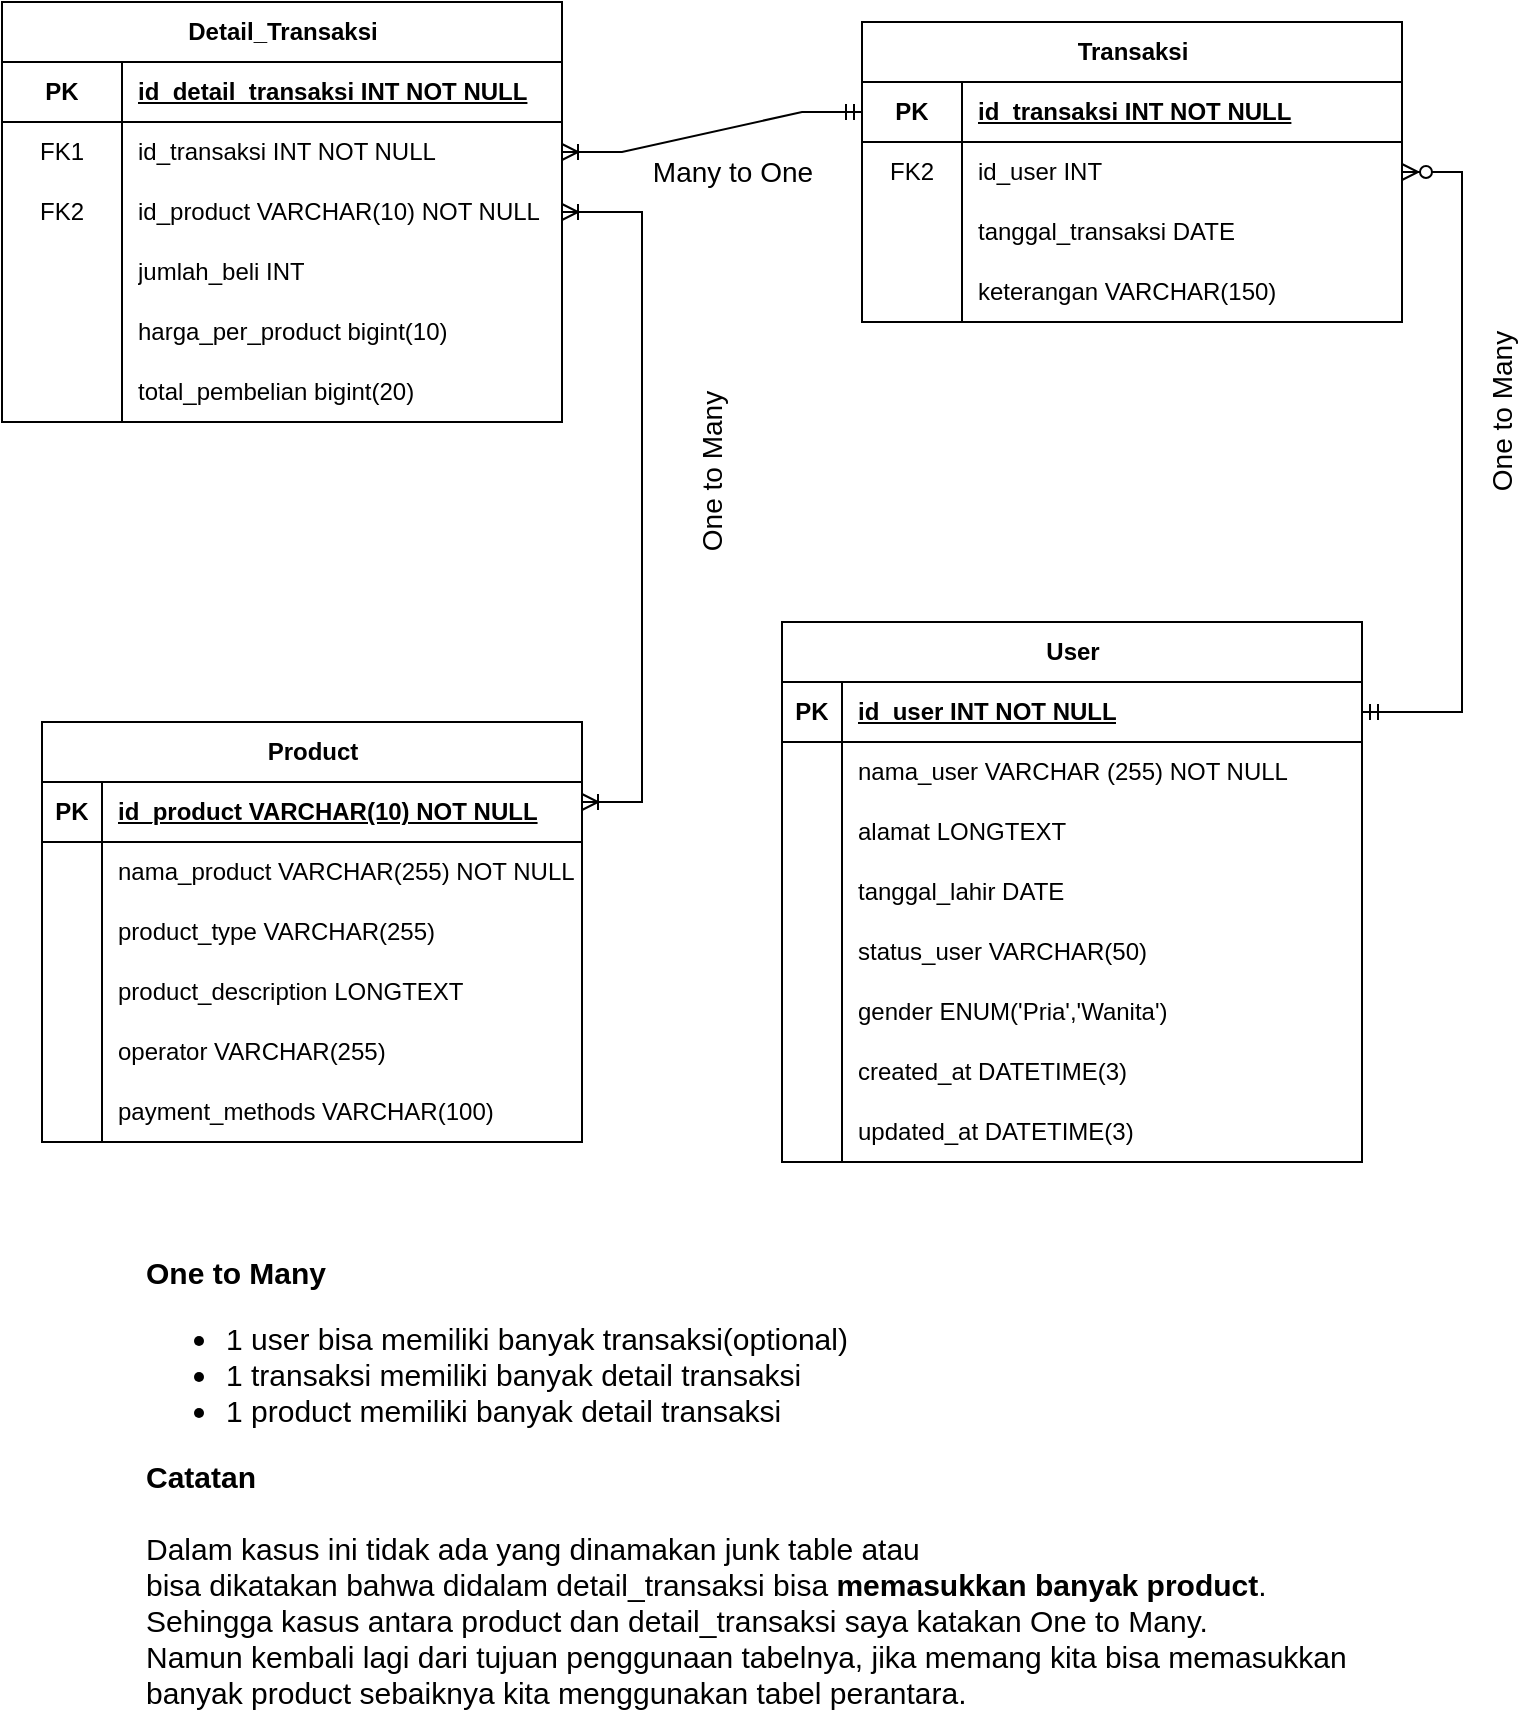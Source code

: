 <mxfile version="21.7.2" type="device">
  <diagram id="R2lEEEUBdFMjLlhIrx00" name="Page-1">
    <mxGraphModel dx="1434" dy="828" grid="1" gridSize="10" guides="1" tooltips="1" connect="1" arrows="1" fold="1" page="1" pageScale="1" pageWidth="850" pageHeight="1100" math="0" shadow="0" extFonts="Permanent Marker^https://fonts.googleapis.com/css?family=Permanent+Marker">
      <root>
        <mxCell id="0" />
        <mxCell id="1" parent="0" />
        <mxCell id="DZ_Etsqo2_gzv5wT6md9-34" value="Detail_Transaksi" style="shape=table;startSize=30;container=1;collapsible=1;childLayout=tableLayout;fixedRows=1;rowLines=0;fontStyle=1;align=center;resizeLast=1;html=1;" parent="1" vertex="1">
          <mxGeometry x="60" y="150" width="280" height="210" as="geometry" />
        </mxCell>
        <mxCell id="DZ_Etsqo2_gzv5wT6md9-35" value="" style="shape=tableRow;horizontal=0;startSize=0;swimlaneHead=0;swimlaneBody=0;fillColor=none;collapsible=0;dropTarget=0;points=[[0,0.5],[1,0.5]];portConstraint=eastwest;top=0;left=0;right=0;bottom=1;" parent="DZ_Etsqo2_gzv5wT6md9-34" vertex="1">
          <mxGeometry y="30" width="280" height="30" as="geometry" />
        </mxCell>
        <mxCell id="DZ_Etsqo2_gzv5wT6md9-36" value="PK" style="shape=partialRectangle;connectable=0;fillColor=none;top=0;left=0;bottom=0;right=0;fontStyle=1;overflow=hidden;whiteSpace=wrap;html=1;" parent="DZ_Etsqo2_gzv5wT6md9-35" vertex="1">
          <mxGeometry width="60" height="30" as="geometry">
            <mxRectangle width="60" height="30" as="alternateBounds" />
          </mxGeometry>
        </mxCell>
        <mxCell id="DZ_Etsqo2_gzv5wT6md9-37" value="id_detail_transaksi INT NOT NULL" style="shape=partialRectangle;connectable=0;fillColor=none;top=0;left=0;bottom=0;right=0;align=left;spacingLeft=6;fontStyle=5;overflow=hidden;whiteSpace=wrap;html=1;" parent="DZ_Etsqo2_gzv5wT6md9-35" vertex="1">
          <mxGeometry x="60" width="220" height="30" as="geometry">
            <mxRectangle width="220" height="30" as="alternateBounds" />
          </mxGeometry>
        </mxCell>
        <mxCell id="hs4XnoJbw1uBeZagdPsW-24" style="shape=tableRow;horizontal=0;startSize=0;swimlaneHead=0;swimlaneBody=0;fillColor=none;collapsible=0;dropTarget=0;points=[[0,0.5],[1,0.5]];portConstraint=eastwest;top=0;left=0;right=0;bottom=0;" parent="DZ_Etsqo2_gzv5wT6md9-34" vertex="1">
          <mxGeometry y="60" width="280" height="30" as="geometry" />
        </mxCell>
        <mxCell id="hs4XnoJbw1uBeZagdPsW-25" value="FK1" style="shape=partialRectangle;connectable=0;fillColor=none;top=0;left=0;bottom=0;right=0;editable=1;overflow=hidden;whiteSpace=wrap;html=1;" parent="hs4XnoJbw1uBeZagdPsW-24" vertex="1">
          <mxGeometry width="60" height="30" as="geometry">
            <mxRectangle width="60" height="30" as="alternateBounds" />
          </mxGeometry>
        </mxCell>
        <mxCell id="hs4XnoJbw1uBeZagdPsW-26" value="id_transaksi INT NOT NULL" style="shape=partialRectangle;connectable=0;fillColor=none;top=0;left=0;bottom=0;right=0;align=left;spacingLeft=6;overflow=hidden;whiteSpace=wrap;html=1;" parent="hs4XnoJbw1uBeZagdPsW-24" vertex="1">
          <mxGeometry x="60" width="220" height="30" as="geometry">
            <mxRectangle width="220" height="30" as="alternateBounds" />
          </mxGeometry>
        </mxCell>
        <mxCell id="DZ_Etsqo2_gzv5wT6md9-38" value="" style="shape=tableRow;horizontal=0;startSize=0;swimlaneHead=0;swimlaneBody=0;fillColor=none;collapsible=0;dropTarget=0;points=[[0,0.5],[1,0.5]];portConstraint=eastwest;top=0;left=0;right=0;bottom=0;" parent="DZ_Etsqo2_gzv5wT6md9-34" vertex="1">
          <mxGeometry y="90" width="280" height="30" as="geometry" />
        </mxCell>
        <mxCell id="DZ_Etsqo2_gzv5wT6md9-39" value="FK2" style="shape=partialRectangle;connectable=0;fillColor=none;top=0;left=0;bottom=0;right=0;editable=1;overflow=hidden;whiteSpace=wrap;html=1;" parent="DZ_Etsqo2_gzv5wT6md9-38" vertex="1">
          <mxGeometry width="60" height="30" as="geometry">
            <mxRectangle width="60" height="30" as="alternateBounds" />
          </mxGeometry>
        </mxCell>
        <mxCell id="DZ_Etsqo2_gzv5wT6md9-40" value="id_product VARCHAR(10) NOT NULL" style="shape=partialRectangle;connectable=0;fillColor=none;top=0;left=0;bottom=0;right=0;align=left;spacingLeft=6;overflow=hidden;whiteSpace=wrap;html=1;" parent="DZ_Etsqo2_gzv5wT6md9-38" vertex="1">
          <mxGeometry x="60" width="220" height="30" as="geometry">
            <mxRectangle width="220" height="30" as="alternateBounds" />
          </mxGeometry>
        </mxCell>
        <mxCell id="DZ_Etsqo2_gzv5wT6md9-44" value="" style="shape=tableRow;horizontal=0;startSize=0;swimlaneHead=0;swimlaneBody=0;fillColor=none;collapsible=0;dropTarget=0;points=[[0,0.5],[1,0.5]];portConstraint=eastwest;top=0;left=0;right=0;bottom=0;" parent="DZ_Etsqo2_gzv5wT6md9-34" vertex="1">
          <mxGeometry y="120" width="280" height="30" as="geometry" />
        </mxCell>
        <mxCell id="DZ_Etsqo2_gzv5wT6md9-45" value="" style="shape=partialRectangle;connectable=0;fillColor=none;top=0;left=0;bottom=0;right=0;editable=1;overflow=hidden;whiteSpace=wrap;html=1;" parent="DZ_Etsqo2_gzv5wT6md9-44" vertex="1">
          <mxGeometry width="60" height="30" as="geometry">
            <mxRectangle width="60" height="30" as="alternateBounds" />
          </mxGeometry>
        </mxCell>
        <mxCell id="DZ_Etsqo2_gzv5wT6md9-46" value="jumlah_beli INT" style="shape=partialRectangle;connectable=0;fillColor=none;top=0;left=0;bottom=0;right=0;align=left;spacingLeft=6;overflow=hidden;whiteSpace=wrap;html=1;" parent="DZ_Etsqo2_gzv5wT6md9-44" vertex="1">
          <mxGeometry x="60" width="220" height="30" as="geometry">
            <mxRectangle width="220" height="30" as="alternateBounds" />
          </mxGeometry>
        </mxCell>
        <mxCell id="DZ_Etsqo2_gzv5wT6md9-47" value="" style="shape=tableRow;horizontal=0;startSize=0;swimlaneHead=0;swimlaneBody=0;fillColor=none;collapsible=0;dropTarget=0;points=[[0,0.5],[1,0.5]];portConstraint=eastwest;top=0;left=0;right=0;bottom=0;" parent="DZ_Etsqo2_gzv5wT6md9-34" vertex="1">
          <mxGeometry y="150" width="280" height="30" as="geometry" />
        </mxCell>
        <mxCell id="DZ_Etsqo2_gzv5wT6md9-48" value="" style="shape=partialRectangle;connectable=0;fillColor=none;top=0;left=0;bottom=0;right=0;editable=1;overflow=hidden;whiteSpace=wrap;html=1;" parent="DZ_Etsqo2_gzv5wT6md9-47" vertex="1">
          <mxGeometry width="60" height="30" as="geometry">
            <mxRectangle width="60" height="30" as="alternateBounds" />
          </mxGeometry>
        </mxCell>
        <mxCell id="DZ_Etsqo2_gzv5wT6md9-49" value="harga_per_product bigint(10)" style="shape=partialRectangle;connectable=0;fillColor=none;top=0;left=0;bottom=0;right=0;align=left;spacingLeft=6;overflow=hidden;whiteSpace=wrap;html=1;" parent="DZ_Etsqo2_gzv5wT6md9-47" vertex="1">
          <mxGeometry x="60" width="220" height="30" as="geometry">
            <mxRectangle width="220" height="30" as="alternateBounds" />
          </mxGeometry>
        </mxCell>
        <mxCell id="hs4XnoJbw1uBeZagdPsW-5" style="shape=tableRow;horizontal=0;startSize=0;swimlaneHead=0;swimlaneBody=0;fillColor=none;collapsible=0;dropTarget=0;points=[[0,0.5],[1,0.5]];portConstraint=eastwest;top=0;left=0;right=0;bottom=0;" parent="DZ_Etsqo2_gzv5wT6md9-34" vertex="1">
          <mxGeometry y="180" width="280" height="30" as="geometry" />
        </mxCell>
        <mxCell id="hs4XnoJbw1uBeZagdPsW-6" style="shape=partialRectangle;connectable=0;fillColor=none;top=0;left=0;bottom=0;right=0;editable=1;overflow=hidden;whiteSpace=wrap;html=1;" parent="hs4XnoJbw1uBeZagdPsW-5" vertex="1">
          <mxGeometry width="60" height="30" as="geometry">
            <mxRectangle width="60" height="30" as="alternateBounds" />
          </mxGeometry>
        </mxCell>
        <mxCell id="hs4XnoJbw1uBeZagdPsW-7" value="total_pembelian bigint(20)" style="shape=partialRectangle;connectable=0;fillColor=none;top=0;left=0;bottom=0;right=0;align=left;spacingLeft=6;overflow=hidden;whiteSpace=wrap;html=1;" parent="hs4XnoJbw1uBeZagdPsW-5" vertex="1">
          <mxGeometry x="60" width="220" height="30" as="geometry">
            <mxRectangle width="220" height="30" as="alternateBounds" />
          </mxGeometry>
        </mxCell>
        <mxCell id="DZ_Etsqo2_gzv5wT6md9-75" value="Transaksi" style="shape=table;startSize=30;container=1;collapsible=1;childLayout=tableLayout;fixedRows=1;rowLines=0;fontStyle=1;align=center;resizeLast=1;html=1;" parent="1" vertex="1">
          <mxGeometry x="490" y="160" width="270" height="150" as="geometry" />
        </mxCell>
        <mxCell id="DZ_Etsqo2_gzv5wT6md9-76" value="" style="shape=tableRow;horizontal=0;startSize=0;swimlaneHead=0;swimlaneBody=0;fillColor=none;collapsible=0;dropTarget=0;points=[[0,0.5],[1,0.5]];portConstraint=eastwest;top=0;left=0;right=0;bottom=1;" parent="DZ_Etsqo2_gzv5wT6md9-75" vertex="1">
          <mxGeometry y="30" width="270" height="30" as="geometry" />
        </mxCell>
        <mxCell id="DZ_Etsqo2_gzv5wT6md9-77" value="PK" style="shape=partialRectangle;connectable=0;fillColor=none;top=0;left=0;bottom=0;right=0;fontStyle=1;overflow=hidden;whiteSpace=wrap;html=1;" parent="DZ_Etsqo2_gzv5wT6md9-76" vertex="1">
          <mxGeometry width="50" height="30" as="geometry">
            <mxRectangle width="50" height="30" as="alternateBounds" />
          </mxGeometry>
        </mxCell>
        <mxCell id="DZ_Etsqo2_gzv5wT6md9-78" value="id_transaksi INT NOT NULL" style="shape=partialRectangle;connectable=0;fillColor=none;top=0;left=0;bottom=0;right=0;align=left;spacingLeft=6;fontStyle=5;overflow=hidden;whiteSpace=wrap;html=1;" parent="DZ_Etsqo2_gzv5wT6md9-76" vertex="1">
          <mxGeometry x="50" width="220" height="30" as="geometry">
            <mxRectangle width="220" height="30" as="alternateBounds" />
          </mxGeometry>
        </mxCell>
        <mxCell id="DZ_Etsqo2_gzv5wT6md9-79" value="" style="shape=tableRow;horizontal=0;startSize=0;swimlaneHead=0;swimlaneBody=0;fillColor=none;collapsible=0;dropTarget=0;points=[[0,0.5],[1,0.5]];portConstraint=eastwest;top=0;left=0;right=0;bottom=0;" parent="DZ_Etsqo2_gzv5wT6md9-75" vertex="1">
          <mxGeometry y="60" width="270" height="30" as="geometry" />
        </mxCell>
        <mxCell id="DZ_Etsqo2_gzv5wT6md9-80" value="FK2" style="shape=partialRectangle;connectable=0;fillColor=none;top=0;left=0;bottom=0;right=0;editable=1;overflow=hidden;whiteSpace=wrap;html=1;" parent="DZ_Etsqo2_gzv5wT6md9-79" vertex="1">
          <mxGeometry width="50" height="30" as="geometry">
            <mxRectangle width="50" height="30" as="alternateBounds" />
          </mxGeometry>
        </mxCell>
        <mxCell id="DZ_Etsqo2_gzv5wT6md9-81" value="id_user INT" style="shape=partialRectangle;connectable=0;fillColor=none;top=0;left=0;bottom=0;right=0;align=left;spacingLeft=6;overflow=hidden;whiteSpace=wrap;html=1;" parent="DZ_Etsqo2_gzv5wT6md9-79" vertex="1">
          <mxGeometry x="50" width="220" height="30" as="geometry">
            <mxRectangle width="220" height="30" as="alternateBounds" />
          </mxGeometry>
        </mxCell>
        <mxCell id="DZ_Etsqo2_gzv5wT6md9-82" value="" style="shape=tableRow;horizontal=0;startSize=0;swimlaneHead=0;swimlaneBody=0;fillColor=none;collapsible=0;dropTarget=0;points=[[0,0.5],[1,0.5]];portConstraint=eastwest;top=0;left=0;right=0;bottom=0;" parent="DZ_Etsqo2_gzv5wT6md9-75" vertex="1">
          <mxGeometry y="90" width="270" height="30" as="geometry" />
        </mxCell>
        <mxCell id="DZ_Etsqo2_gzv5wT6md9-83" value="" style="shape=partialRectangle;connectable=0;fillColor=none;top=0;left=0;bottom=0;right=0;editable=1;overflow=hidden;whiteSpace=wrap;html=1;" parent="DZ_Etsqo2_gzv5wT6md9-82" vertex="1">
          <mxGeometry width="50" height="30" as="geometry">
            <mxRectangle width="50" height="30" as="alternateBounds" />
          </mxGeometry>
        </mxCell>
        <mxCell id="DZ_Etsqo2_gzv5wT6md9-84" value="tanggal_transaksi DATE" style="shape=partialRectangle;connectable=0;fillColor=none;top=0;left=0;bottom=0;right=0;align=left;spacingLeft=6;overflow=hidden;whiteSpace=wrap;html=1;" parent="DZ_Etsqo2_gzv5wT6md9-82" vertex="1">
          <mxGeometry x="50" width="220" height="30" as="geometry">
            <mxRectangle width="220" height="30" as="alternateBounds" />
          </mxGeometry>
        </mxCell>
        <mxCell id="hs4XnoJbw1uBeZagdPsW-31" style="shape=tableRow;horizontal=0;startSize=0;swimlaneHead=0;swimlaneBody=0;fillColor=none;collapsible=0;dropTarget=0;points=[[0,0.5],[1,0.5]];portConstraint=eastwest;top=0;left=0;right=0;bottom=0;" parent="DZ_Etsqo2_gzv5wT6md9-75" vertex="1">
          <mxGeometry y="120" width="270" height="30" as="geometry" />
        </mxCell>
        <mxCell id="hs4XnoJbw1uBeZagdPsW-32" style="shape=partialRectangle;connectable=0;fillColor=none;top=0;left=0;bottom=0;right=0;editable=1;overflow=hidden;whiteSpace=wrap;html=1;" parent="hs4XnoJbw1uBeZagdPsW-31" vertex="1">
          <mxGeometry width="50" height="30" as="geometry">
            <mxRectangle width="50" height="30" as="alternateBounds" />
          </mxGeometry>
        </mxCell>
        <mxCell id="hs4XnoJbw1uBeZagdPsW-33" value="keterangan VARCHAR(150)" style="shape=partialRectangle;connectable=0;fillColor=none;top=0;left=0;bottom=0;right=0;align=left;spacingLeft=6;overflow=hidden;whiteSpace=wrap;html=1;" parent="hs4XnoJbw1uBeZagdPsW-31" vertex="1">
          <mxGeometry x="50" width="220" height="30" as="geometry">
            <mxRectangle width="220" height="30" as="alternateBounds" />
          </mxGeometry>
        </mxCell>
        <mxCell id="DZ_Etsqo2_gzv5wT6md9-88" value="Product" style="shape=table;startSize=30;container=1;collapsible=1;childLayout=tableLayout;fixedRows=1;rowLines=0;fontStyle=1;align=center;resizeLast=1;html=1;" parent="1" vertex="1">
          <mxGeometry x="80" y="510" width="270" height="210" as="geometry" />
        </mxCell>
        <mxCell id="DZ_Etsqo2_gzv5wT6md9-89" value="" style="shape=tableRow;horizontal=0;startSize=0;swimlaneHead=0;swimlaneBody=0;fillColor=none;collapsible=0;dropTarget=0;points=[[0,0.5],[1,0.5]];portConstraint=eastwest;top=0;left=0;right=0;bottom=1;" parent="DZ_Etsqo2_gzv5wT6md9-88" vertex="1">
          <mxGeometry y="30" width="270" height="30" as="geometry" />
        </mxCell>
        <mxCell id="DZ_Etsqo2_gzv5wT6md9-90" value="PK" style="shape=partialRectangle;connectable=0;fillColor=none;top=0;left=0;bottom=0;right=0;fontStyle=1;overflow=hidden;whiteSpace=wrap;html=1;" parent="DZ_Etsqo2_gzv5wT6md9-89" vertex="1">
          <mxGeometry width="30" height="30" as="geometry">
            <mxRectangle width="30" height="30" as="alternateBounds" />
          </mxGeometry>
        </mxCell>
        <mxCell id="DZ_Etsqo2_gzv5wT6md9-91" value="id_product VARCHAR(10) NOT NULL" style="shape=partialRectangle;connectable=0;fillColor=none;top=0;left=0;bottom=0;right=0;align=left;spacingLeft=6;fontStyle=5;overflow=hidden;whiteSpace=wrap;html=1;" parent="DZ_Etsqo2_gzv5wT6md9-89" vertex="1">
          <mxGeometry x="30" width="240" height="30" as="geometry">
            <mxRectangle width="240" height="30" as="alternateBounds" />
          </mxGeometry>
        </mxCell>
        <mxCell id="DZ_Etsqo2_gzv5wT6md9-92" value="" style="shape=tableRow;horizontal=0;startSize=0;swimlaneHead=0;swimlaneBody=0;fillColor=none;collapsible=0;dropTarget=0;points=[[0,0.5],[1,0.5]];portConstraint=eastwest;top=0;left=0;right=0;bottom=0;" parent="DZ_Etsqo2_gzv5wT6md9-88" vertex="1">
          <mxGeometry y="60" width="270" height="30" as="geometry" />
        </mxCell>
        <mxCell id="DZ_Etsqo2_gzv5wT6md9-93" value="" style="shape=partialRectangle;connectable=0;fillColor=none;top=0;left=0;bottom=0;right=0;editable=1;overflow=hidden;whiteSpace=wrap;html=1;" parent="DZ_Etsqo2_gzv5wT6md9-92" vertex="1">
          <mxGeometry width="30" height="30" as="geometry">
            <mxRectangle width="30" height="30" as="alternateBounds" />
          </mxGeometry>
        </mxCell>
        <mxCell id="DZ_Etsqo2_gzv5wT6md9-94" value="nama_product VARCHAR(255) NOT NULL" style="shape=partialRectangle;connectable=0;fillColor=none;top=0;left=0;bottom=0;right=0;align=left;spacingLeft=6;overflow=hidden;whiteSpace=wrap;html=1;" parent="DZ_Etsqo2_gzv5wT6md9-92" vertex="1">
          <mxGeometry x="30" width="240" height="30" as="geometry">
            <mxRectangle width="240" height="30" as="alternateBounds" />
          </mxGeometry>
        </mxCell>
        <mxCell id="DZ_Etsqo2_gzv5wT6md9-95" value="" style="shape=tableRow;horizontal=0;startSize=0;swimlaneHead=0;swimlaneBody=0;fillColor=none;collapsible=0;dropTarget=0;points=[[0,0.5],[1,0.5]];portConstraint=eastwest;top=0;left=0;right=0;bottom=0;" parent="DZ_Etsqo2_gzv5wT6md9-88" vertex="1">
          <mxGeometry y="90" width="270" height="30" as="geometry" />
        </mxCell>
        <mxCell id="DZ_Etsqo2_gzv5wT6md9-96" value="" style="shape=partialRectangle;connectable=0;fillColor=none;top=0;left=0;bottom=0;right=0;editable=1;overflow=hidden;whiteSpace=wrap;html=1;" parent="DZ_Etsqo2_gzv5wT6md9-95" vertex="1">
          <mxGeometry width="30" height="30" as="geometry">
            <mxRectangle width="30" height="30" as="alternateBounds" />
          </mxGeometry>
        </mxCell>
        <mxCell id="DZ_Etsqo2_gzv5wT6md9-97" value="product_type VARCHAR(255)" style="shape=partialRectangle;connectable=0;fillColor=none;top=0;left=0;bottom=0;right=0;align=left;spacingLeft=6;overflow=hidden;whiteSpace=wrap;html=1;" parent="DZ_Etsqo2_gzv5wT6md9-95" vertex="1">
          <mxGeometry x="30" width="240" height="30" as="geometry">
            <mxRectangle width="240" height="30" as="alternateBounds" />
          </mxGeometry>
        </mxCell>
        <mxCell id="DZ_Etsqo2_gzv5wT6md9-98" value="" style="shape=tableRow;horizontal=0;startSize=0;swimlaneHead=0;swimlaneBody=0;fillColor=none;collapsible=0;dropTarget=0;points=[[0,0.5],[1,0.5]];portConstraint=eastwest;top=0;left=0;right=0;bottom=0;" parent="DZ_Etsqo2_gzv5wT6md9-88" vertex="1">
          <mxGeometry y="120" width="270" height="30" as="geometry" />
        </mxCell>
        <mxCell id="DZ_Etsqo2_gzv5wT6md9-99" value="" style="shape=partialRectangle;connectable=0;fillColor=none;top=0;left=0;bottom=0;right=0;editable=1;overflow=hidden;whiteSpace=wrap;html=1;" parent="DZ_Etsqo2_gzv5wT6md9-98" vertex="1">
          <mxGeometry width="30" height="30" as="geometry">
            <mxRectangle width="30" height="30" as="alternateBounds" />
          </mxGeometry>
        </mxCell>
        <mxCell id="DZ_Etsqo2_gzv5wT6md9-100" value="product_description LONGTEXT" style="shape=partialRectangle;connectable=0;fillColor=none;top=0;left=0;bottom=0;right=0;align=left;spacingLeft=6;overflow=hidden;whiteSpace=wrap;html=1;" parent="DZ_Etsqo2_gzv5wT6md9-98" vertex="1">
          <mxGeometry x="30" width="240" height="30" as="geometry">
            <mxRectangle width="240" height="30" as="alternateBounds" />
          </mxGeometry>
        </mxCell>
        <mxCell id="DZ_Etsqo2_gzv5wT6md9-101" value="" style="shape=tableRow;horizontal=0;startSize=0;swimlaneHead=0;swimlaneBody=0;fillColor=none;collapsible=0;dropTarget=0;points=[[0,0.5],[1,0.5]];portConstraint=eastwest;top=0;left=0;right=0;bottom=0;" parent="DZ_Etsqo2_gzv5wT6md9-88" vertex="1">
          <mxGeometry y="150" width="270" height="30" as="geometry" />
        </mxCell>
        <mxCell id="DZ_Etsqo2_gzv5wT6md9-102" value="" style="shape=partialRectangle;connectable=0;fillColor=none;top=0;left=0;bottom=0;right=0;editable=1;overflow=hidden;whiteSpace=wrap;html=1;" parent="DZ_Etsqo2_gzv5wT6md9-101" vertex="1">
          <mxGeometry width="30" height="30" as="geometry">
            <mxRectangle width="30" height="30" as="alternateBounds" />
          </mxGeometry>
        </mxCell>
        <mxCell id="DZ_Etsqo2_gzv5wT6md9-103" value="operator VARCHAR(255)" style="shape=partialRectangle;connectable=0;fillColor=none;top=0;left=0;bottom=0;right=0;align=left;spacingLeft=6;overflow=hidden;whiteSpace=wrap;html=1;" parent="DZ_Etsqo2_gzv5wT6md9-101" vertex="1">
          <mxGeometry x="30" width="240" height="30" as="geometry">
            <mxRectangle width="240" height="30" as="alternateBounds" />
          </mxGeometry>
        </mxCell>
        <mxCell id="DZ_Etsqo2_gzv5wT6md9-104" value="" style="shape=tableRow;horizontal=0;startSize=0;swimlaneHead=0;swimlaneBody=0;fillColor=none;collapsible=0;dropTarget=0;points=[[0,0.5],[1,0.5]];portConstraint=eastwest;top=0;left=0;right=0;bottom=0;" parent="DZ_Etsqo2_gzv5wT6md9-88" vertex="1">
          <mxGeometry y="180" width="270" height="30" as="geometry" />
        </mxCell>
        <mxCell id="DZ_Etsqo2_gzv5wT6md9-105" value="" style="shape=partialRectangle;connectable=0;fillColor=none;top=0;left=0;bottom=0;right=0;editable=1;overflow=hidden;whiteSpace=wrap;html=1;" parent="DZ_Etsqo2_gzv5wT6md9-104" vertex="1">
          <mxGeometry width="30" height="30" as="geometry">
            <mxRectangle width="30" height="30" as="alternateBounds" />
          </mxGeometry>
        </mxCell>
        <mxCell id="DZ_Etsqo2_gzv5wT6md9-106" value="payment_methods VARCHAR(100)" style="shape=partialRectangle;connectable=0;fillColor=none;top=0;left=0;bottom=0;right=0;align=left;spacingLeft=6;overflow=hidden;whiteSpace=wrap;html=1;" parent="DZ_Etsqo2_gzv5wT6md9-104" vertex="1">
          <mxGeometry x="30" width="240" height="30" as="geometry">
            <mxRectangle width="240" height="30" as="alternateBounds" />
          </mxGeometry>
        </mxCell>
        <mxCell id="DZ_Etsqo2_gzv5wT6md9-107" value="User" style="shape=table;startSize=30;container=1;collapsible=1;childLayout=tableLayout;fixedRows=1;rowLines=0;fontStyle=1;align=center;resizeLast=1;html=1;" parent="1" vertex="1">
          <mxGeometry x="450" y="460" width="290" height="270" as="geometry" />
        </mxCell>
        <mxCell id="DZ_Etsqo2_gzv5wT6md9-108" value="" style="shape=tableRow;horizontal=0;startSize=0;swimlaneHead=0;swimlaneBody=0;fillColor=none;collapsible=0;dropTarget=0;points=[[0,0.5],[1,0.5]];portConstraint=eastwest;top=0;left=0;right=0;bottom=1;" parent="DZ_Etsqo2_gzv5wT6md9-107" vertex="1">
          <mxGeometry y="30" width="290" height="30" as="geometry" />
        </mxCell>
        <mxCell id="DZ_Etsqo2_gzv5wT6md9-109" value="PK" style="shape=partialRectangle;connectable=0;fillColor=none;top=0;left=0;bottom=0;right=0;fontStyle=1;overflow=hidden;whiteSpace=wrap;html=1;" parent="DZ_Etsqo2_gzv5wT6md9-108" vertex="1">
          <mxGeometry width="30" height="30" as="geometry">
            <mxRectangle width="30" height="30" as="alternateBounds" />
          </mxGeometry>
        </mxCell>
        <mxCell id="DZ_Etsqo2_gzv5wT6md9-110" value="id_user INT NOT NULL" style="shape=partialRectangle;connectable=0;fillColor=none;top=0;left=0;bottom=0;right=0;align=left;spacingLeft=6;fontStyle=5;overflow=hidden;whiteSpace=wrap;html=1;" parent="DZ_Etsqo2_gzv5wT6md9-108" vertex="1">
          <mxGeometry x="30" width="260" height="30" as="geometry">
            <mxRectangle width="260" height="30" as="alternateBounds" />
          </mxGeometry>
        </mxCell>
        <mxCell id="DZ_Etsqo2_gzv5wT6md9-111" value="" style="shape=tableRow;horizontal=0;startSize=0;swimlaneHead=0;swimlaneBody=0;fillColor=none;collapsible=0;dropTarget=0;points=[[0,0.5],[1,0.5]];portConstraint=eastwest;top=0;left=0;right=0;bottom=0;" parent="DZ_Etsqo2_gzv5wT6md9-107" vertex="1">
          <mxGeometry y="60" width="290" height="30" as="geometry" />
        </mxCell>
        <mxCell id="DZ_Etsqo2_gzv5wT6md9-112" value="" style="shape=partialRectangle;connectable=0;fillColor=none;top=0;left=0;bottom=0;right=0;editable=1;overflow=hidden;whiteSpace=wrap;html=1;" parent="DZ_Etsqo2_gzv5wT6md9-111" vertex="1">
          <mxGeometry width="30" height="30" as="geometry">
            <mxRectangle width="30" height="30" as="alternateBounds" />
          </mxGeometry>
        </mxCell>
        <mxCell id="DZ_Etsqo2_gzv5wT6md9-113" value="nama_user VARCHAR (255) NOT NULL" style="shape=partialRectangle;connectable=0;fillColor=none;top=0;left=0;bottom=0;right=0;align=left;spacingLeft=6;overflow=hidden;whiteSpace=wrap;html=1;" parent="DZ_Etsqo2_gzv5wT6md9-111" vertex="1">
          <mxGeometry x="30" width="260" height="30" as="geometry">
            <mxRectangle width="260" height="30" as="alternateBounds" />
          </mxGeometry>
        </mxCell>
        <mxCell id="DZ_Etsqo2_gzv5wT6md9-114" value="" style="shape=tableRow;horizontal=0;startSize=0;swimlaneHead=0;swimlaneBody=0;fillColor=none;collapsible=0;dropTarget=0;points=[[0,0.5],[1,0.5]];portConstraint=eastwest;top=0;left=0;right=0;bottom=0;" parent="DZ_Etsqo2_gzv5wT6md9-107" vertex="1">
          <mxGeometry y="90" width="290" height="30" as="geometry" />
        </mxCell>
        <mxCell id="DZ_Etsqo2_gzv5wT6md9-115" value="" style="shape=partialRectangle;connectable=0;fillColor=none;top=0;left=0;bottom=0;right=0;editable=1;overflow=hidden;whiteSpace=wrap;html=1;" parent="DZ_Etsqo2_gzv5wT6md9-114" vertex="1">
          <mxGeometry width="30" height="30" as="geometry">
            <mxRectangle width="30" height="30" as="alternateBounds" />
          </mxGeometry>
        </mxCell>
        <mxCell id="DZ_Etsqo2_gzv5wT6md9-116" value="alamat LONGTEXT" style="shape=partialRectangle;connectable=0;fillColor=none;top=0;left=0;bottom=0;right=0;align=left;spacingLeft=6;overflow=hidden;whiteSpace=wrap;html=1;" parent="DZ_Etsqo2_gzv5wT6md9-114" vertex="1">
          <mxGeometry x="30" width="260" height="30" as="geometry">
            <mxRectangle width="260" height="30" as="alternateBounds" />
          </mxGeometry>
        </mxCell>
        <mxCell id="DZ_Etsqo2_gzv5wT6md9-117" value="" style="shape=tableRow;horizontal=0;startSize=0;swimlaneHead=0;swimlaneBody=0;fillColor=none;collapsible=0;dropTarget=0;points=[[0,0.5],[1,0.5]];portConstraint=eastwest;top=0;left=0;right=0;bottom=0;" parent="DZ_Etsqo2_gzv5wT6md9-107" vertex="1">
          <mxGeometry y="120" width="290" height="30" as="geometry" />
        </mxCell>
        <mxCell id="DZ_Etsqo2_gzv5wT6md9-118" value="" style="shape=partialRectangle;connectable=0;fillColor=none;top=0;left=0;bottom=0;right=0;editable=1;overflow=hidden;whiteSpace=wrap;html=1;" parent="DZ_Etsqo2_gzv5wT6md9-117" vertex="1">
          <mxGeometry width="30" height="30" as="geometry">
            <mxRectangle width="30" height="30" as="alternateBounds" />
          </mxGeometry>
        </mxCell>
        <mxCell id="DZ_Etsqo2_gzv5wT6md9-119" value="tanggal_lahir DATE" style="shape=partialRectangle;connectable=0;fillColor=none;top=0;left=0;bottom=0;right=0;align=left;spacingLeft=6;overflow=hidden;whiteSpace=wrap;html=1;" parent="DZ_Etsqo2_gzv5wT6md9-117" vertex="1">
          <mxGeometry x="30" width="260" height="30" as="geometry">
            <mxRectangle width="260" height="30" as="alternateBounds" />
          </mxGeometry>
        </mxCell>
        <mxCell id="DZ_Etsqo2_gzv5wT6md9-120" value="" style="shape=tableRow;horizontal=0;startSize=0;swimlaneHead=0;swimlaneBody=0;fillColor=none;collapsible=0;dropTarget=0;points=[[0,0.5],[1,0.5]];portConstraint=eastwest;top=0;left=0;right=0;bottom=0;" parent="DZ_Etsqo2_gzv5wT6md9-107" vertex="1">
          <mxGeometry y="150" width="290" height="30" as="geometry" />
        </mxCell>
        <mxCell id="DZ_Etsqo2_gzv5wT6md9-121" value="" style="shape=partialRectangle;connectable=0;fillColor=none;top=0;left=0;bottom=0;right=0;editable=1;overflow=hidden;whiteSpace=wrap;html=1;" parent="DZ_Etsqo2_gzv5wT6md9-120" vertex="1">
          <mxGeometry width="30" height="30" as="geometry">
            <mxRectangle width="30" height="30" as="alternateBounds" />
          </mxGeometry>
        </mxCell>
        <mxCell id="DZ_Etsqo2_gzv5wT6md9-122" value="status_user VARCHAR(50)" style="shape=partialRectangle;connectable=0;fillColor=none;top=0;left=0;bottom=0;right=0;align=left;spacingLeft=6;overflow=hidden;whiteSpace=wrap;html=1;" parent="DZ_Etsqo2_gzv5wT6md9-120" vertex="1">
          <mxGeometry x="30" width="260" height="30" as="geometry">
            <mxRectangle width="260" height="30" as="alternateBounds" />
          </mxGeometry>
        </mxCell>
        <mxCell id="DZ_Etsqo2_gzv5wT6md9-123" value="" style="shape=tableRow;horizontal=0;startSize=0;swimlaneHead=0;swimlaneBody=0;fillColor=none;collapsible=0;dropTarget=0;points=[[0,0.5],[1,0.5]];portConstraint=eastwest;top=0;left=0;right=0;bottom=0;" parent="DZ_Etsqo2_gzv5wT6md9-107" vertex="1">
          <mxGeometry y="180" width="290" height="30" as="geometry" />
        </mxCell>
        <mxCell id="DZ_Etsqo2_gzv5wT6md9-124" value="" style="shape=partialRectangle;connectable=0;fillColor=none;top=0;left=0;bottom=0;right=0;editable=1;overflow=hidden;whiteSpace=wrap;html=1;" parent="DZ_Etsqo2_gzv5wT6md9-123" vertex="1">
          <mxGeometry width="30" height="30" as="geometry">
            <mxRectangle width="30" height="30" as="alternateBounds" />
          </mxGeometry>
        </mxCell>
        <mxCell id="DZ_Etsqo2_gzv5wT6md9-125" value="gender ENUM(&#39;Pria&#39;,&#39;Wanita&#39;)" style="shape=partialRectangle;connectable=0;fillColor=none;top=0;left=0;bottom=0;right=0;align=left;spacingLeft=6;overflow=hidden;whiteSpace=wrap;html=1;" parent="DZ_Etsqo2_gzv5wT6md9-123" vertex="1">
          <mxGeometry x="30" width="260" height="30" as="geometry">
            <mxRectangle width="260" height="30" as="alternateBounds" />
          </mxGeometry>
        </mxCell>
        <mxCell id="DZ_Etsqo2_gzv5wT6md9-145" value="" style="shape=tableRow;horizontal=0;startSize=0;swimlaneHead=0;swimlaneBody=0;fillColor=none;collapsible=0;dropTarget=0;points=[[0,0.5],[1,0.5]];portConstraint=eastwest;top=0;left=0;right=0;bottom=0;" parent="DZ_Etsqo2_gzv5wT6md9-107" vertex="1">
          <mxGeometry y="210" width="290" height="30" as="geometry" />
        </mxCell>
        <mxCell id="DZ_Etsqo2_gzv5wT6md9-146" value="" style="shape=partialRectangle;connectable=0;fillColor=none;top=0;left=0;bottom=0;right=0;editable=1;overflow=hidden;whiteSpace=wrap;html=1;" parent="DZ_Etsqo2_gzv5wT6md9-145" vertex="1">
          <mxGeometry width="30" height="30" as="geometry">
            <mxRectangle width="30" height="30" as="alternateBounds" />
          </mxGeometry>
        </mxCell>
        <mxCell id="DZ_Etsqo2_gzv5wT6md9-147" value="created_at DATETIME(3)" style="shape=partialRectangle;connectable=0;fillColor=none;top=0;left=0;bottom=0;right=0;align=left;spacingLeft=6;overflow=hidden;whiteSpace=wrap;html=1;" parent="DZ_Etsqo2_gzv5wT6md9-145" vertex="1">
          <mxGeometry x="30" width="260" height="30" as="geometry">
            <mxRectangle width="260" height="30" as="alternateBounds" />
          </mxGeometry>
        </mxCell>
        <mxCell id="DZ_Etsqo2_gzv5wT6md9-148" value="" style="shape=tableRow;horizontal=0;startSize=0;swimlaneHead=0;swimlaneBody=0;fillColor=none;collapsible=0;dropTarget=0;points=[[0,0.5],[1,0.5]];portConstraint=eastwest;top=0;left=0;right=0;bottom=0;" parent="DZ_Etsqo2_gzv5wT6md9-107" vertex="1">
          <mxGeometry y="240" width="290" height="30" as="geometry" />
        </mxCell>
        <mxCell id="DZ_Etsqo2_gzv5wT6md9-149" value="" style="shape=partialRectangle;connectable=0;fillColor=none;top=0;left=0;bottom=0;right=0;editable=1;overflow=hidden;whiteSpace=wrap;html=1;" parent="DZ_Etsqo2_gzv5wT6md9-148" vertex="1">
          <mxGeometry width="30" height="30" as="geometry">
            <mxRectangle width="30" height="30" as="alternateBounds" />
          </mxGeometry>
        </mxCell>
        <mxCell id="DZ_Etsqo2_gzv5wT6md9-150" value="updated_at DATETIME(3)" style="shape=partialRectangle;connectable=0;fillColor=none;top=0;left=0;bottom=0;right=0;align=left;spacingLeft=6;overflow=hidden;whiteSpace=wrap;html=1;" parent="DZ_Etsqo2_gzv5wT6md9-148" vertex="1">
          <mxGeometry x="30" width="260" height="30" as="geometry">
            <mxRectangle width="260" height="30" as="alternateBounds" />
          </mxGeometry>
        </mxCell>
        <mxCell id="DZ_Etsqo2_gzv5wT6md9-152" value="" style="edgeStyle=entityRelationEdgeStyle;fontSize=12;html=1;endArrow=ERzeroToMany;startArrow=ERmandOne;rounded=0;exitX=1;exitY=0.5;exitDx=0;exitDy=0;" parent="1" source="DZ_Etsqo2_gzv5wT6md9-108" target="DZ_Etsqo2_gzv5wT6md9-79" edge="1">
          <mxGeometry width="100" height="100" relative="1" as="geometry">
            <mxPoint x="780" y="495" as="sourcePoint" />
            <mxPoint x="800" y="220" as="targetPoint" />
            <Array as="points">
              <mxPoint x="800" y="210" />
            </Array>
          </mxGeometry>
        </mxCell>
        <mxCell id="DZ_Etsqo2_gzv5wT6md9-153" value="" style="edgeStyle=entityRelationEdgeStyle;fontSize=12;html=1;endArrow=ERoneToMany;startArrow=ERmandOne;rounded=0;exitX=0;exitY=0.5;exitDx=0;exitDy=0;entryX=1;entryY=0.5;entryDx=0;entryDy=0;" parent="1" source="DZ_Etsqo2_gzv5wT6md9-76" target="hs4XnoJbw1uBeZagdPsW-24" edge="1">
          <mxGeometry width="100" height="100" relative="1" as="geometry">
            <mxPoint x="330" y="540" as="sourcePoint" />
            <mxPoint x="430" y="440" as="targetPoint" />
          </mxGeometry>
        </mxCell>
        <mxCell id="DZ_Etsqo2_gzv5wT6md9-159" value="" style="edgeStyle=entityRelationEdgeStyle;fontSize=12;html=1;endArrow=ERoneToMany;startArrow=ERoneToMany;rounded=0;" parent="1" target="DZ_Etsqo2_gzv5wT6md9-38" edge="1">
          <mxGeometry width="100" height="100" relative="1" as="geometry">
            <mxPoint x="350" y="550" as="sourcePoint" />
            <mxPoint x="450" y="450" as="targetPoint" />
          </mxGeometry>
        </mxCell>
        <mxCell id="DZ_Etsqo2_gzv5wT6md9-160" value="&lt;div style=&quot;font-size: 15px;&quot;&gt;&lt;b&gt;One to Many&lt;/b&gt;&lt;/div&gt;&lt;div style=&quot;&quot;&gt;&lt;ul style=&quot;font-size: 15px;&quot;&gt;&lt;li&gt;&lt;font style=&quot;font-size: 15px;&quot;&gt;1 user bisa memiliki banyak transaksi(optional)&lt;/font&gt;&lt;/li&gt;&lt;li&gt;&lt;font style=&quot;font-size: 15px;&quot;&gt;1 transaksi memiliki banyak detail transaksi&lt;/font&gt;&lt;/li&gt;&lt;li&gt;&lt;font style=&quot;font-size: 15px;&quot;&gt;1 product memiliki banyak detail transaksi&amp;nbsp;&lt;/font&gt;&lt;/li&gt;&lt;/ul&gt;&lt;span style=&quot;font-size: 15px;&quot;&gt;&lt;b&gt;Catatan&lt;/b&gt;&lt;/span&gt;&lt;/div&gt;&lt;div style=&quot;&quot;&gt;&lt;span style=&quot;font-size: 15px;&quot;&gt;&lt;br&gt;&lt;/span&gt;&lt;/div&gt;&lt;div style=&quot;&quot;&gt;&lt;span style=&quot;background-color: initial; font-size: 15px;&quot;&gt;Dalam kasus ini tidak ada yang dinamakan junk table atau&amp;nbsp;&lt;/span&gt;&lt;/div&gt;&lt;div style=&quot;&quot;&gt;&lt;span style=&quot;background-color: initial; font-size: 15px;&quot;&gt;bisa dikatakan bahwa didalam&amp;nbsp;&lt;/span&gt;&lt;span style=&quot;background-color: initial; font-size: 15px;&quot;&gt;detail_transaksi bisa &lt;b&gt;memasukkan banyak product&lt;/b&gt;.&amp;nbsp;&lt;/span&gt;&lt;/div&gt;&lt;div style=&quot;&quot;&gt;&lt;span style=&quot;background-color: initial; font-size: 15px;&quot;&gt;Sehingga kasus antara product dan detail_transaksi saya katakan One to Many.&lt;br&gt;Namun kembali lagi dari tujuan penggunaan tabelnya, jika memang kita bisa memasukkan&lt;/span&gt;&lt;/div&gt;&lt;div style=&quot;&quot;&gt;&lt;span style=&quot;background-color: initial; font-size: 15px;&quot;&gt;banyak product sebaiknya kita menggunakan tabel perantara.&lt;/span&gt;&lt;/div&gt;" style="text;html=1;align=left;verticalAlign=middle;resizable=0;points=[];autosize=1;strokeColor=none;fillColor=none;" parent="1" vertex="1">
          <mxGeometry x="130" y="770" width="620" height="240" as="geometry" />
        </mxCell>
        <mxCell id="DZ_Etsqo2_gzv5wT6md9-161" value="&lt;font style=&quot;font-size: 14px;&quot;&gt;One to Many&lt;/font&gt;" style="text;html=1;align=center;verticalAlign=middle;resizable=0;points=[];autosize=1;strokeColor=none;fillColor=none;rotation=270;" parent="1" vertex="1">
          <mxGeometry x="760" y="340" width="100" height="30" as="geometry" />
        </mxCell>
        <mxCell id="DZ_Etsqo2_gzv5wT6md9-162" value="&lt;font style=&quot;font-size: 14px;&quot;&gt;Many to One&lt;/font&gt;" style="text;html=1;align=center;verticalAlign=middle;resizable=0;points=[];autosize=1;strokeColor=none;fillColor=none;rotation=0;" parent="1" vertex="1">
          <mxGeometry x="375" y="220" width="100" height="30" as="geometry" />
        </mxCell>
        <mxCell id="DZ_Etsqo2_gzv5wT6md9-163" value="&lt;font style=&quot;font-size: 14px;&quot;&gt;One to Many&lt;/font&gt;" style="text;html=1;align=center;verticalAlign=middle;resizable=0;points=[];autosize=1;strokeColor=none;fillColor=none;rotation=270;" parent="1" vertex="1">
          <mxGeometry x="365" y="370" width="100" height="30" as="geometry" />
        </mxCell>
      </root>
    </mxGraphModel>
  </diagram>
</mxfile>
